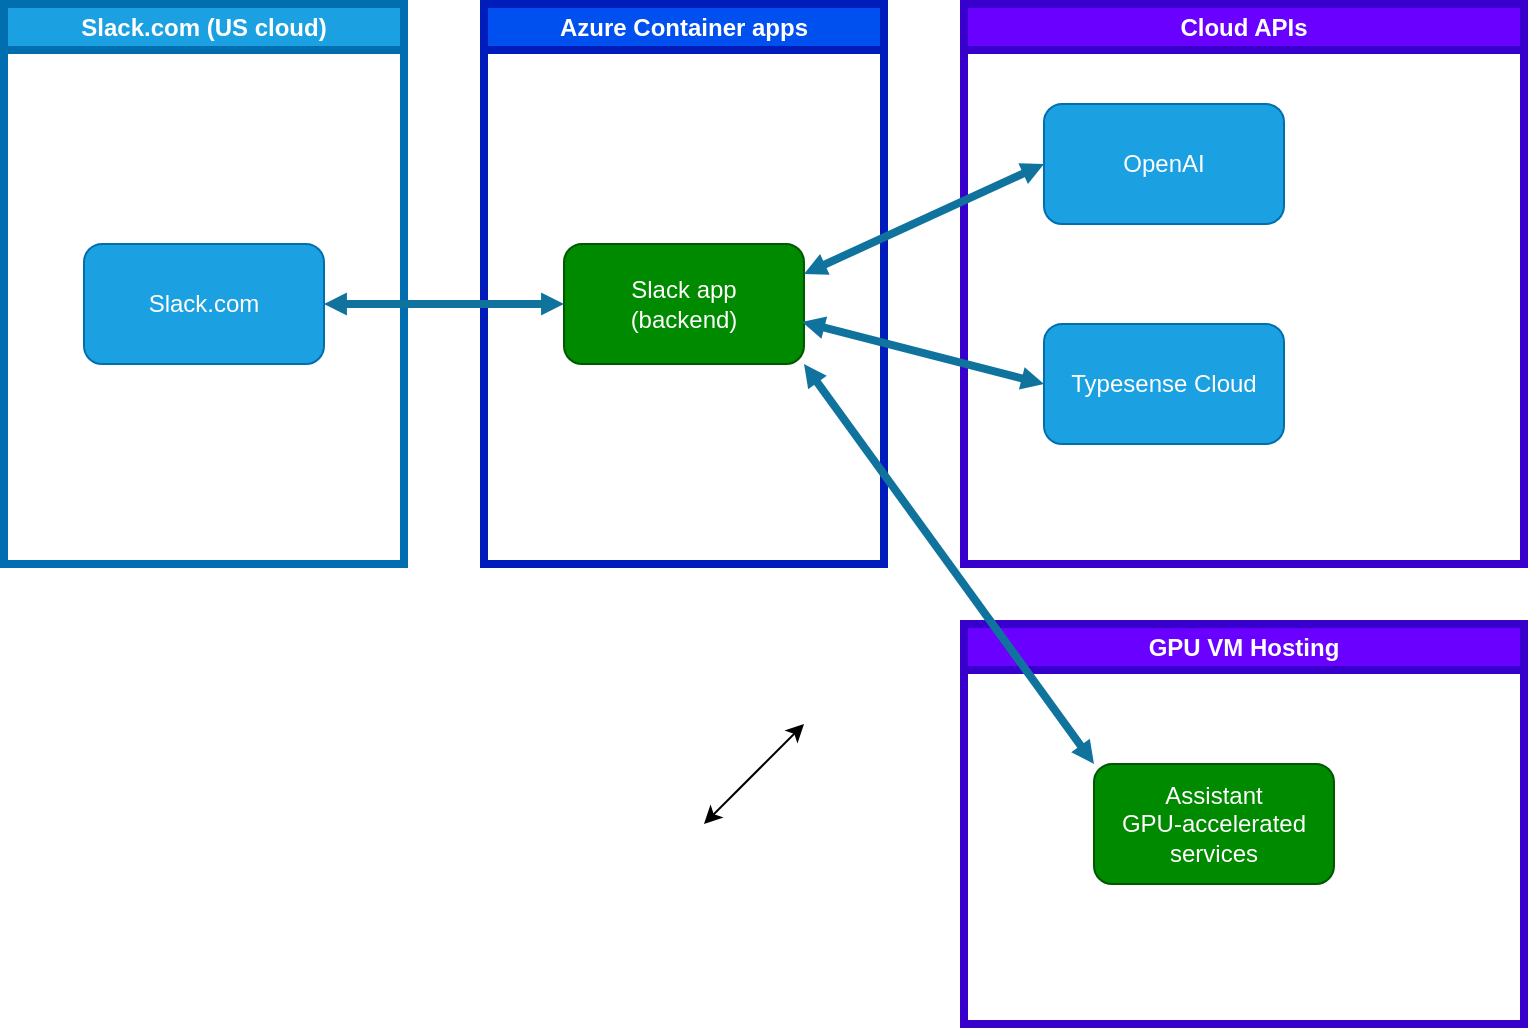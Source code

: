 <mxfile>
    <diagram id="C9LQhjds5NzoQNA5PKzk" name="Page-1">
        <mxGraphModel dx="1049" dy="977" grid="1" gridSize="10" guides="1" tooltips="1" connect="1" arrows="1" fold="1" page="1" pageScale="1" pageWidth="1169" pageHeight="827" background="#ffffff" math="0" shadow="0">
            <root>
                <mxCell id="0"/>
                <mxCell id="1" parent="0"/>
                <mxCell id="5" value="Azure Container apps" style="swimlane;whiteSpace=wrap;html=1;fillStyle=solid;fillColor=#0050ef;fontColor=#ffffff;strokeColor=#001DBC;strokeWidth=4;" vertex="1" parent="1">
                    <mxGeometry x="280" y="120" width="200" height="280" as="geometry"/>
                </mxCell>
                <mxCell id="6" value="Slack app&lt;br&gt;(backend)" style="rounded=1;whiteSpace=wrap;html=1;fillColor=#008a00;fontColor=#ffffff;strokeColor=#005700;" vertex="1" parent="5">
                    <mxGeometry x="40" y="120" width="120" height="60" as="geometry"/>
                </mxCell>
                <mxCell id="7" value="Slack.com (US cloud)" style="swimlane;whiteSpace=wrap;html=1;fillColor=#1ba1e2;fontColor=#ffffff;strokeColor=#006EAF;strokeWidth=4;" vertex="1" parent="1">
                    <mxGeometry x="40" y="120" width="200" height="280" as="geometry"/>
                </mxCell>
                <mxCell id="8" value="Slack.com" style="rounded=1;whiteSpace=wrap;html=1;fillColor=#1ba1e2;fontColor=#ffffff;strokeColor=#006EAF;" vertex="1" parent="7">
                    <mxGeometry x="40" y="120" width="120" height="60" as="geometry"/>
                </mxCell>
                <mxCell id="9" value="Cloud APIs" style="swimlane;whiteSpace=wrap;html=1;fillStyle=solid;startSize=23;fillColor=#6a00ff;fontColor=#ffffff;strokeColor=#3700CC;strokeWidth=4;" vertex="1" parent="1">
                    <mxGeometry x="520" y="120" width="280" height="280" as="geometry"/>
                </mxCell>
                <mxCell id="10" value="OpenAI" style="rounded=1;whiteSpace=wrap;html=1;fillColor=#1ba1e2;fontColor=#ffffff;strokeColor=#006EAF;" vertex="1" parent="9">
                    <mxGeometry x="40" y="50" width="120" height="60" as="geometry"/>
                </mxCell>
                <mxCell id="11" value="Typesense Cloud" style="rounded=1;whiteSpace=wrap;html=1;fillColor=#1ba1e2;fontColor=#ffffff;strokeColor=#006EAF;" vertex="1" parent="9">
                    <mxGeometry x="40" y="160" width="120" height="60" as="geometry"/>
                </mxCell>
                <mxCell id="12" value="GPU VM Hosting" style="swimlane;whiteSpace=wrap;html=1;fillStyle=solid;strokeWidth=4;fillColor=#6a00ff;fontColor=#ffffff;strokeColor=#3700CC;" vertex="1" parent="1">
                    <mxGeometry x="520" y="430" width="280" height="200" as="geometry"/>
                </mxCell>
                <mxCell id="13" value="Assistant &lt;br&gt;GPU-accelerated services" style="rounded=1;whiteSpace=wrap;html=1;fillColor=#008a00;fontColor=#ffffff;strokeColor=#005700;" vertex="1" parent="12">
                    <mxGeometry x="65" y="70" width="120" height="60" as="geometry"/>
                </mxCell>
                <mxCell id="14" value="" style="endArrow=classic;startArrow=classic;html=1;" edge="1" parent="1">
                    <mxGeometry width="50" height="50" relative="1" as="geometry">
                        <mxPoint x="390" y="530" as="sourcePoint"/>
                        <mxPoint x="440" y="480" as="targetPoint"/>
                    </mxGeometry>
                </mxCell>
                <mxCell id="15" style="edgeStyle=none;html=1;exitX=1;exitY=0.5;exitDx=0;exitDy=0;entryX=0;entryY=0.5;entryDx=0;entryDy=0;strokeWidth=4;fillColor=#b1ddf0;strokeColor=#10739e;endArrow=block;endFill=1;startArrow=block;startFill=1;endSize=1;startSize=1;" edge="1" parent="1" source="8" target="6">
                    <mxGeometry relative="1" as="geometry"/>
                </mxCell>
                <mxCell id="16" style="edgeStyle=none;html=1;strokeWidth=4;fillColor=#b1ddf0;strokeColor=#10739e;endArrow=block;endFill=1;startArrow=block;startFill=1;entryX=0;entryY=0.5;entryDx=0;entryDy=0;exitX=1;exitY=0.25;exitDx=0;exitDy=0;endSize=1;startSize=1;" edge="1" parent="1" source="6" target="10">
                    <mxGeometry relative="1" as="geometry">
                        <mxPoint x="470" y="240" as="sourcePoint"/>
                        <mxPoint x="550" y="230" as="targetPoint"/>
                    </mxGeometry>
                </mxCell>
                <mxCell id="17" style="edgeStyle=none;html=1;exitX=0.992;exitY=0.65;exitDx=0;exitDy=0;entryX=0;entryY=0.5;entryDx=0;entryDy=0;strokeWidth=4;fillColor=#b1ddf0;strokeColor=#10739e;endArrow=block;endFill=1;startArrow=block;startFill=1;endSize=1;startSize=1;exitPerimeter=0;" edge="1" parent="1" source="6" target="11">
                    <mxGeometry relative="1" as="geometry">
                        <mxPoint x="390" y="310" as="sourcePoint"/>
                        <mxPoint x="510" y="310" as="targetPoint"/>
                    </mxGeometry>
                </mxCell>
                <mxCell id="18" style="edgeStyle=none;html=1;exitX=0;exitY=0;exitDx=0;exitDy=0;entryX=1;entryY=1;entryDx=0;entryDy=0;strokeWidth=4;fillColor=#b1ddf0;strokeColor=#10739e;endArrow=block;endFill=1;startArrow=block;startFill=1;endSize=1;startSize=1;" edge="1" parent="1" source="13" target="6">
                    <mxGeometry relative="1" as="geometry">
                        <mxPoint x="230" y="260" as="sourcePoint"/>
                        <mxPoint x="350" y="260" as="targetPoint"/>
                    </mxGeometry>
                </mxCell>
            </root>
        </mxGraphModel>
    </diagram>
</mxfile>